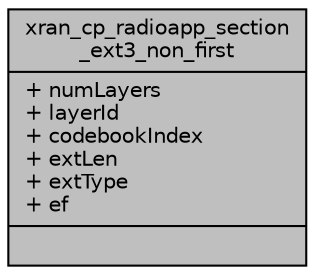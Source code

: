 digraph "xran_cp_radioapp_section_ext3_non_first"
{
 // LATEX_PDF_SIZE
  edge [fontname="Helvetica",fontsize="10",labelfontname="Helvetica",labelfontsize="10"];
  node [fontname="Helvetica",fontsize="10",shape=record];
  Node1 [label="{xran_cp_radioapp_section\l_ext3_non_first\n|+ numLayers\l+ layerId\l+ codebookIndex\l+ extLen\l+ extType\l+ ef\l|}",height=0.2,width=0.4,color="black", fillcolor="grey75", style="filled", fontcolor="black",tooltip=" "];
}
